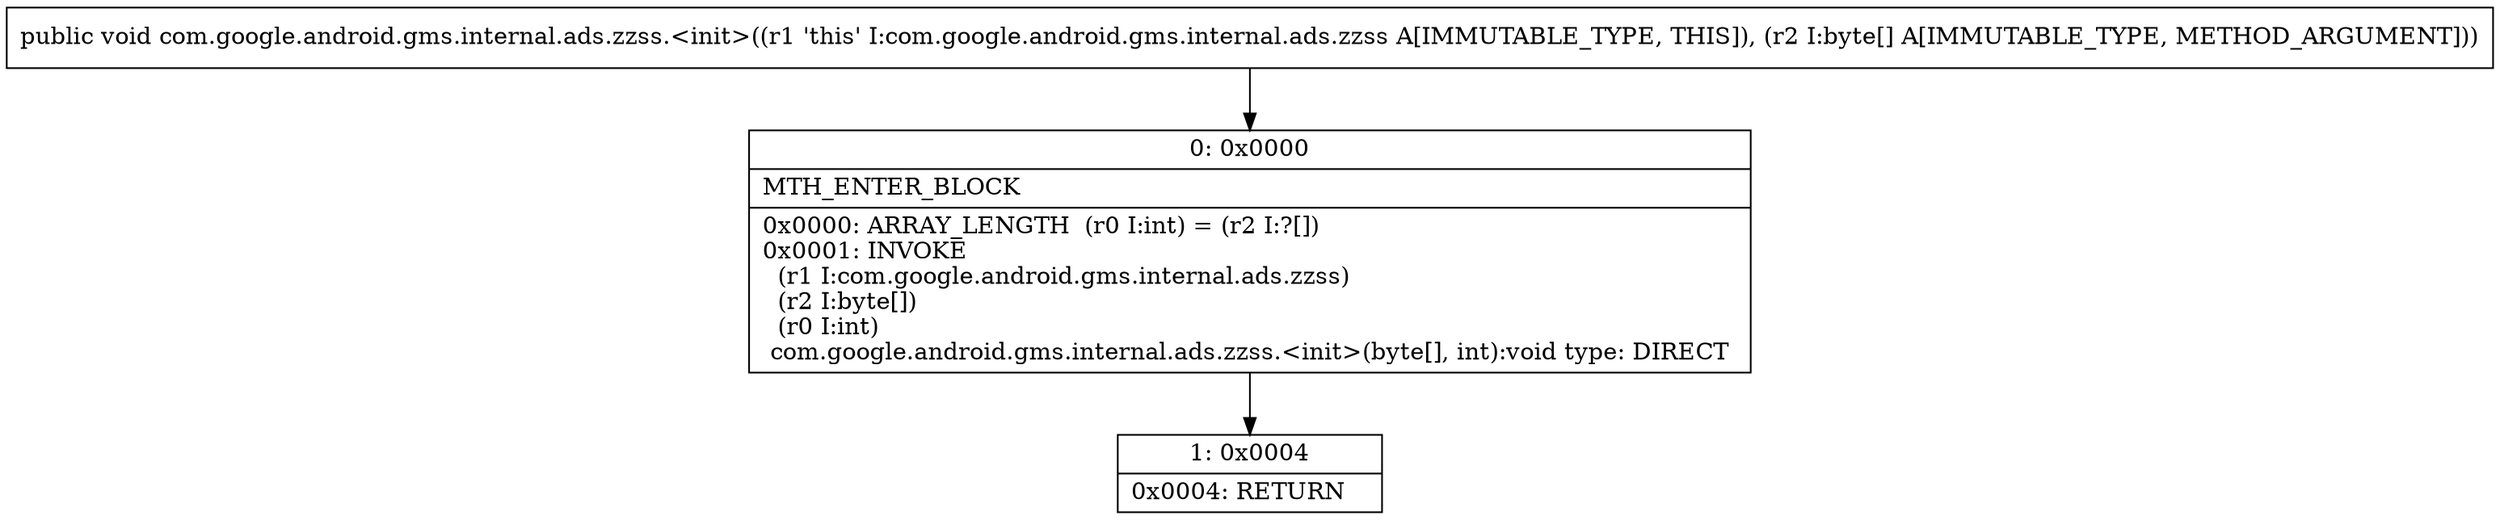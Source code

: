digraph "CFG forcom.google.android.gms.internal.ads.zzss.\<init\>([B)V" {
Node_0 [shape=record,label="{0\:\ 0x0000|MTH_ENTER_BLOCK\l|0x0000: ARRAY_LENGTH  (r0 I:int) = (r2 I:?[]) \l0x0001: INVOKE  \l  (r1 I:com.google.android.gms.internal.ads.zzss)\l  (r2 I:byte[])\l  (r0 I:int)\l com.google.android.gms.internal.ads.zzss.\<init\>(byte[], int):void type: DIRECT \l}"];
Node_1 [shape=record,label="{1\:\ 0x0004|0x0004: RETURN   \l}"];
MethodNode[shape=record,label="{public void com.google.android.gms.internal.ads.zzss.\<init\>((r1 'this' I:com.google.android.gms.internal.ads.zzss A[IMMUTABLE_TYPE, THIS]), (r2 I:byte[] A[IMMUTABLE_TYPE, METHOD_ARGUMENT])) }"];
MethodNode -> Node_0;
Node_0 -> Node_1;
}


